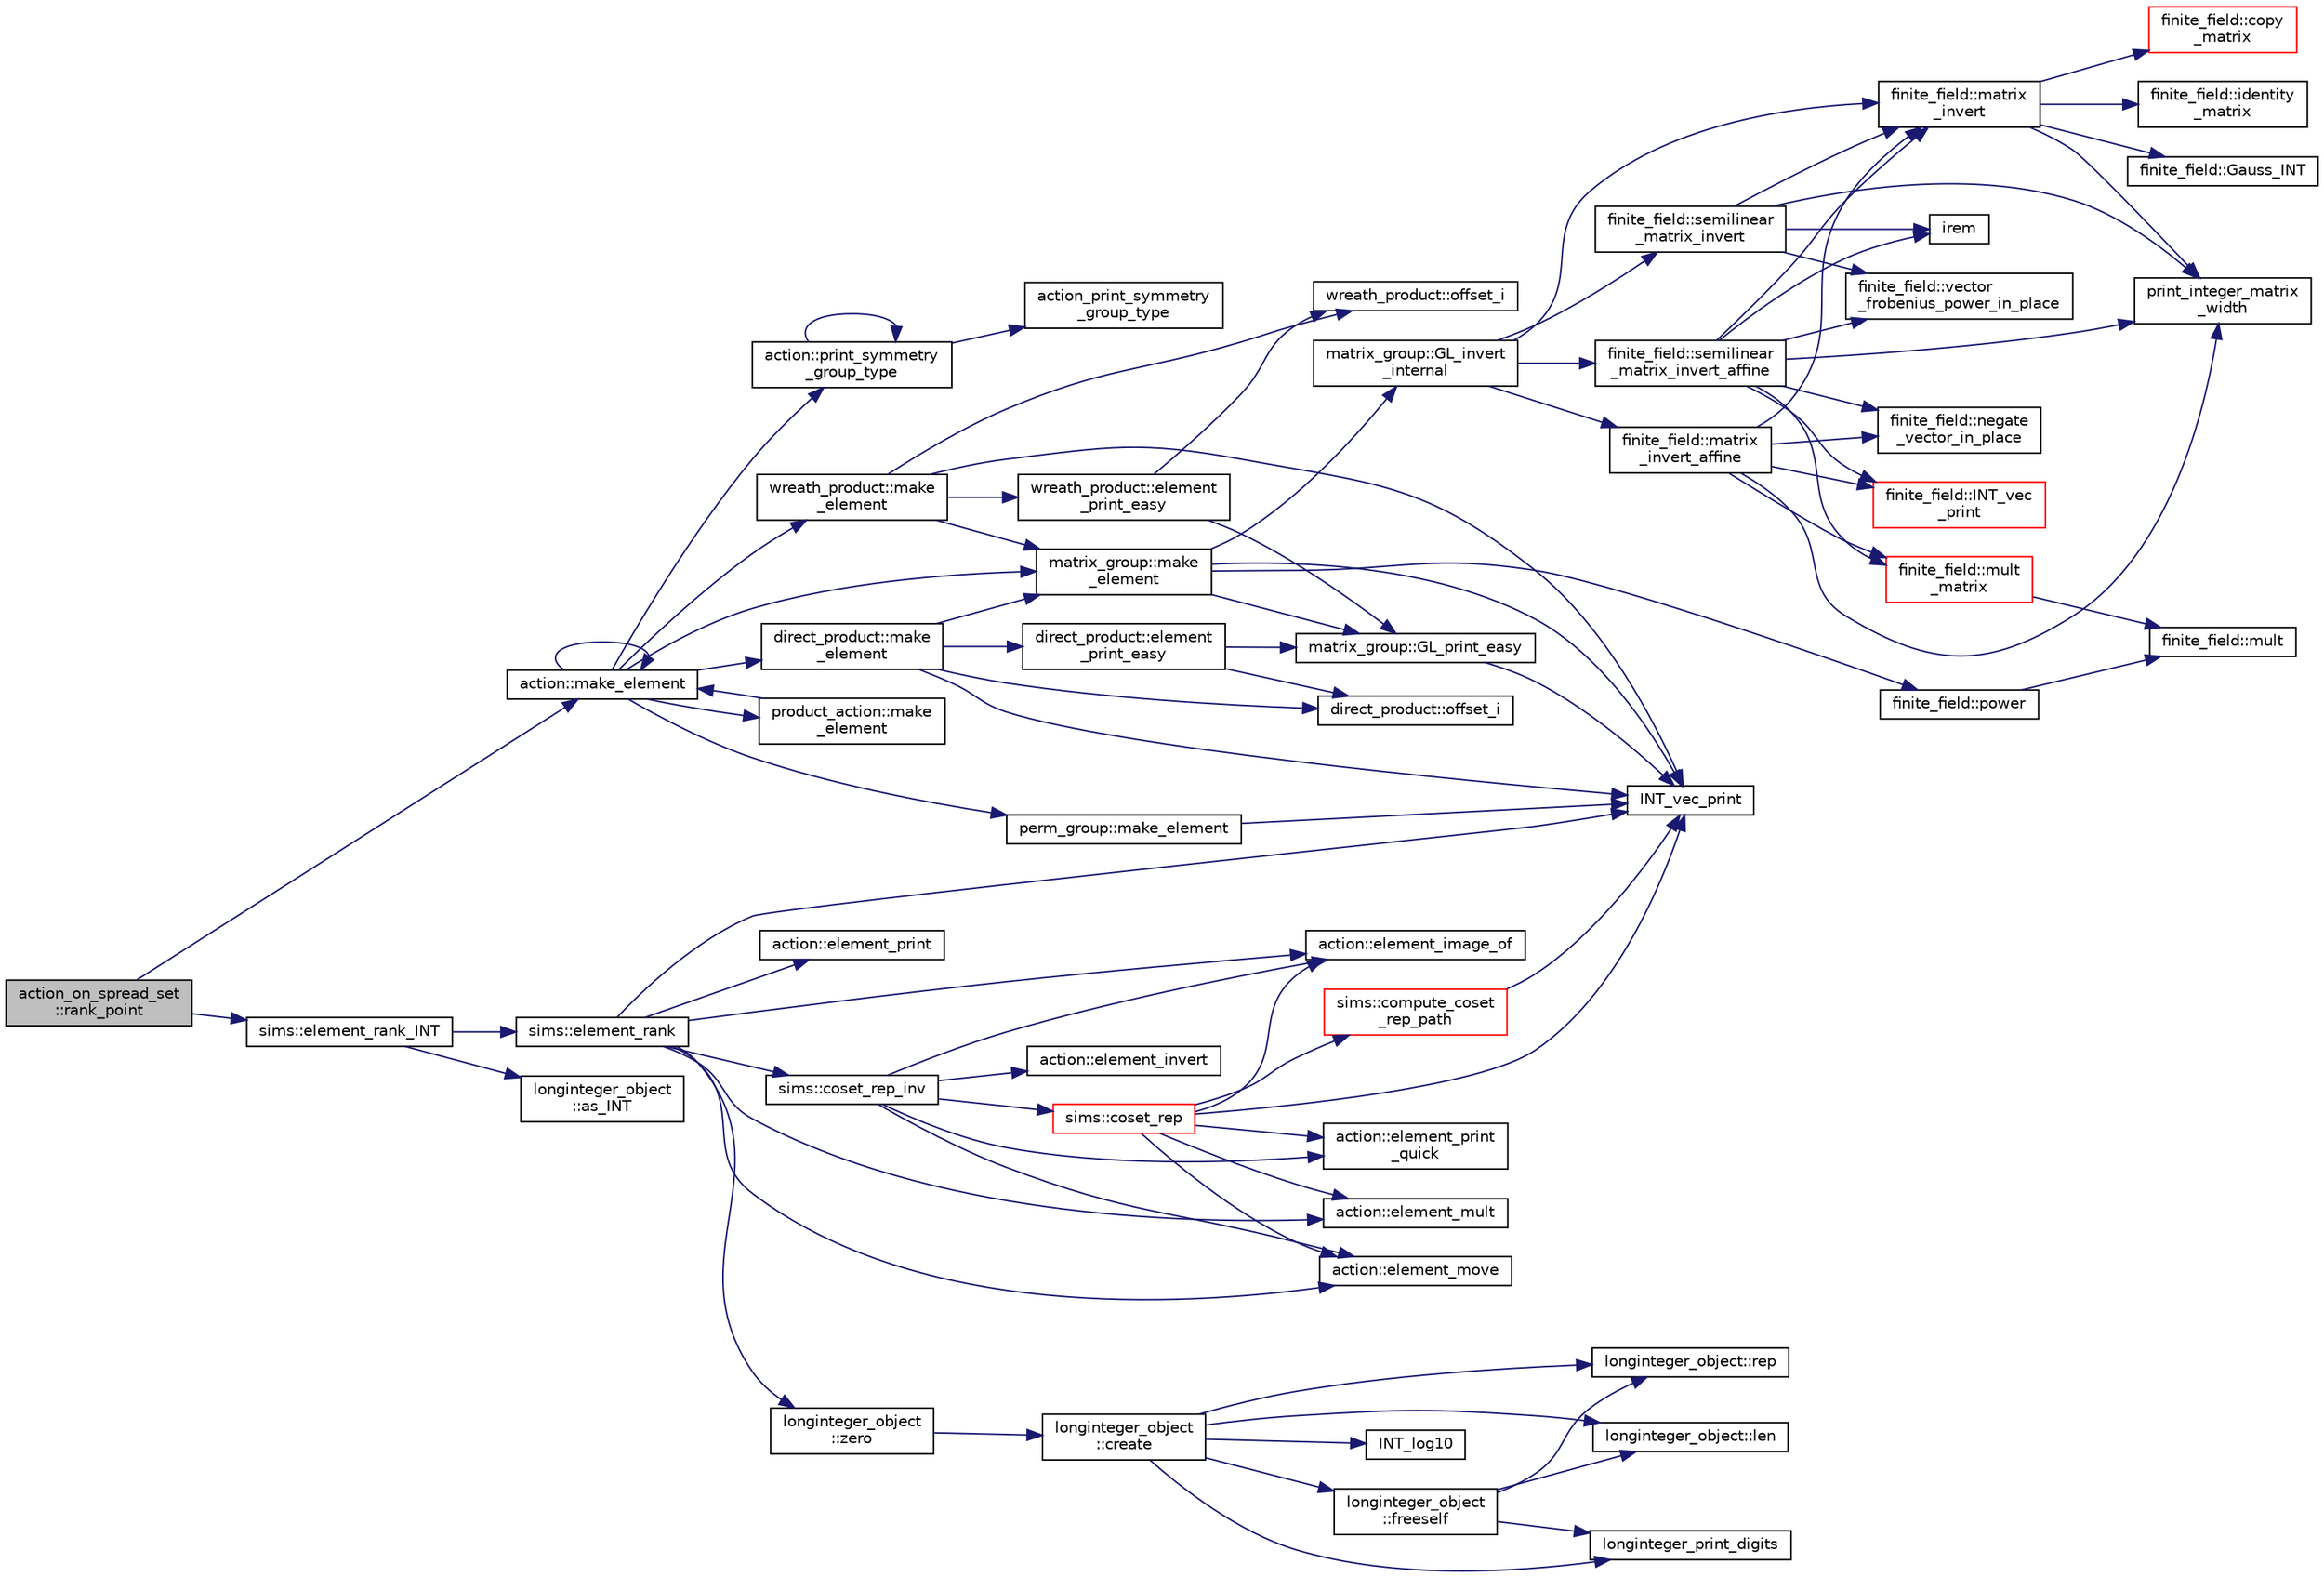 digraph "action_on_spread_set::rank_point"
{
  edge [fontname="Helvetica",fontsize="10",labelfontname="Helvetica",labelfontsize="10"];
  node [fontname="Helvetica",fontsize="10",shape=record];
  rankdir="LR";
  Node739 [label="action_on_spread_set\l::rank_point",height=0.2,width=0.4,color="black", fillcolor="grey75", style="filled", fontcolor="black"];
  Node739 -> Node740 [color="midnightblue",fontsize="10",style="solid",fontname="Helvetica"];
  Node740 [label="action::make_element",height=0.2,width=0.4,color="black", fillcolor="white", style="filled",URL="$d2/d86/classaction.html#a920fa2a27583fb60bae10e7b282cdd1d"];
  Node740 -> Node741 [color="midnightblue",fontsize="10",style="solid",fontname="Helvetica"];
  Node741 [label="product_action::make\l_element",height=0.2,width=0.4,color="black", fillcolor="white", style="filled",URL="$d8/d74/classproduct__action.html#a1d16f9f3a4be7b3ed6ce0825612a3cd8"];
  Node741 -> Node740 [color="midnightblue",fontsize="10",style="solid",fontname="Helvetica"];
  Node740 -> Node740 [color="midnightblue",fontsize="10",style="solid",fontname="Helvetica"];
  Node740 -> Node742 [color="midnightblue",fontsize="10",style="solid",fontname="Helvetica"];
  Node742 [label="matrix_group::make\l_element",height=0.2,width=0.4,color="black", fillcolor="white", style="filled",URL="$d3/ded/classmatrix__group.html#adf67c0031ec58afbbc545e65a1cf6845"];
  Node742 -> Node743 [color="midnightblue",fontsize="10",style="solid",fontname="Helvetica"];
  Node743 [label="INT_vec_print",height=0.2,width=0.4,color="black", fillcolor="white", style="filled",URL="$df/dbf/sajeeb_8_c.html#a79a5901af0b47dd0d694109543c027fe"];
  Node742 -> Node744 [color="midnightblue",fontsize="10",style="solid",fontname="Helvetica"];
  Node744 [label="finite_field::power",height=0.2,width=0.4,color="black", fillcolor="white", style="filled",URL="$df/d5a/classfinite__field.html#a0437871b8f775f0b2d589188d9ad7e61"];
  Node744 -> Node745 [color="midnightblue",fontsize="10",style="solid",fontname="Helvetica"];
  Node745 [label="finite_field::mult",height=0.2,width=0.4,color="black", fillcolor="white", style="filled",URL="$df/d5a/classfinite__field.html#a24fb5917aa6d4d656fd855b7f44a13b0"];
  Node742 -> Node746 [color="midnightblue",fontsize="10",style="solid",fontname="Helvetica"];
  Node746 [label="matrix_group::GL_invert\l_internal",height=0.2,width=0.4,color="black", fillcolor="white", style="filled",URL="$d3/ded/classmatrix__group.html#ab2b9f8046dee535722e07a92ec3ab0b6"];
  Node746 -> Node747 [color="midnightblue",fontsize="10",style="solid",fontname="Helvetica"];
  Node747 [label="finite_field::semilinear\l_matrix_invert",height=0.2,width=0.4,color="black", fillcolor="white", style="filled",URL="$df/d5a/classfinite__field.html#a940fec6a9c31b10eed2e8d37c5472d93"];
  Node747 -> Node748 [color="midnightblue",fontsize="10",style="solid",fontname="Helvetica"];
  Node748 [label="print_integer_matrix\l_width",height=0.2,width=0.4,color="black", fillcolor="white", style="filled",URL="$d5/db4/io__and__os_8h.html#aa78f3e73fc2179251bd15adbcc31573f"];
  Node747 -> Node749 [color="midnightblue",fontsize="10",style="solid",fontname="Helvetica"];
  Node749 [label="finite_field::matrix\l_invert",height=0.2,width=0.4,color="black", fillcolor="white", style="filled",URL="$df/d5a/classfinite__field.html#a4c017c0edc20fefef3da0db4ef4248f7"];
  Node749 -> Node748 [color="midnightblue",fontsize="10",style="solid",fontname="Helvetica"];
  Node749 -> Node750 [color="midnightblue",fontsize="10",style="solid",fontname="Helvetica"];
  Node750 [label="finite_field::copy\l_matrix",height=0.2,width=0.4,color="red", fillcolor="white", style="filled",URL="$df/d5a/classfinite__field.html#a2bfe6d4feabc4f27d253c7702ef9b8cb"];
  Node749 -> Node752 [color="midnightblue",fontsize="10",style="solid",fontname="Helvetica"];
  Node752 [label="finite_field::identity\l_matrix",height=0.2,width=0.4,color="black", fillcolor="white", style="filled",URL="$df/d5a/classfinite__field.html#a4688997f80b8721560bccec986c23413"];
  Node749 -> Node753 [color="midnightblue",fontsize="10",style="solid",fontname="Helvetica"];
  Node753 [label="finite_field::Gauss_INT",height=0.2,width=0.4,color="black", fillcolor="white", style="filled",URL="$df/d5a/classfinite__field.html#adb676d2e80341b53751326e3a58beb11"];
  Node747 -> Node754 [color="midnightblue",fontsize="10",style="solid",fontname="Helvetica"];
  Node754 [label="finite_field::vector\l_frobenius_power_in_place",height=0.2,width=0.4,color="black", fillcolor="white", style="filled",URL="$df/d5a/classfinite__field.html#ab56074024300775d943c7943d845df91"];
  Node747 -> Node755 [color="midnightblue",fontsize="10",style="solid",fontname="Helvetica"];
  Node755 [label="irem",height=0.2,width=0.4,color="black", fillcolor="white", style="filled",URL="$de/dc5/algebra__and__number__theory_8h.html#ae753505dbf1e3a9adaaf2f0893dd8c6c"];
  Node746 -> Node749 [color="midnightblue",fontsize="10",style="solid",fontname="Helvetica"];
  Node746 -> Node756 [color="midnightblue",fontsize="10",style="solid",fontname="Helvetica"];
  Node756 [label="finite_field::semilinear\l_matrix_invert_affine",height=0.2,width=0.4,color="black", fillcolor="white", style="filled",URL="$df/d5a/classfinite__field.html#a23db70e745bf22d230da684440e1fc59"];
  Node756 -> Node748 [color="midnightblue",fontsize="10",style="solid",fontname="Helvetica"];
  Node756 -> Node757 [color="midnightblue",fontsize="10",style="solid",fontname="Helvetica"];
  Node757 [label="finite_field::INT_vec\l_print",height=0.2,width=0.4,color="red", fillcolor="white", style="filled",URL="$df/d5a/classfinite__field.html#a9c33a61dedc197e37b014b6f8dc07f06"];
  Node756 -> Node749 [color="midnightblue",fontsize="10",style="solid",fontname="Helvetica"];
  Node756 -> Node755 [color="midnightblue",fontsize="10",style="solid",fontname="Helvetica"];
  Node756 -> Node754 [color="midnightblue",fontsize="10",style="solid",fontname="Helvetica"];
  Node756 -> Node761 [color="midnightblue",fontsize="10",style="solid",fontname="Helvetica"];
  Node761 [label="finite_field::mult\l_matrix",height=0.2,width=0.4,color="red", fillcolor="white", style="filled",URL="$df/d5a/classfinite__field.html#a48517f15dfd7b21c37e0975855f1ada2"];
  Node761 -> Node745 [color="midnightblue",fontsize="10",style="solid",fontname="Helvetica"];
  Node756 -> Node765 [color="midnightblue",fontsize="10",style="solid",fontname="Helvetica"];
  Node765 [label="finite_field::negate\l_vector_in_place",height=0.2,width=0.4,color="black", fillcolor="white", style="filled",URL="$df/d5a/classfinite__field.html#ad6a305338cfff6d22353ac03c5cd5e03"];
  Node746 -> Node766 [color="midnightblue",fontsize="10",style="solid",fontname="Helvetica"];
  Node766 [label="finite_field::matrix\l_invert_affine",height=0.2,width=0.4,color="black", fillcolor="white", style="filled",URL="$df/d5a/classfinite__field.html#a716c202ca9fcee1911e330f4a5bdba38"];
  Node766 -> Node748 [color="midnightblue",fontsize="10",style="solid",fontname="Helvetica"];
  Node766 -> Node757 [color="midnightblue",fontsize="10",style="solid",fontname="Helvetica"];
  Node766 -> Node749 [color="midnightblue",fontsize="10",style="solid",fontname="Helvetica"];
  Node766 -> Node761 [color="midnightblue",fontsize="10",style="solid",fontname="Helvetica"];
  Node766 -> Node765 [color="midnightblue",fontsize="10",style="solid",fontname="Helvetica"];
  Node742 -> Node767 [color="midnightblue",fontsize="10",style="solid",fontname="Helvetica"];
  Node767 [label="matrix_group::GL_print_easy",height=0.2,width=0.4,color="black", fillcolor="white", style="filled",URL="$d3/ded/classmatrix__group.html#a3e6f5c276210e8132523150fad82c57e"];
  Node767 -> Node743 [color="midnightblue",fontsize="10",style="solid",fontname="Helvetica"];
  Node740 -> Node768 [color="midnightblue",fontsize="10",style="solid",fontname="Helvetica"];
  Node768 [label="wreath_product::make\l_element",height=0.2,width=0.4,color="black", fillcolor="white", style="filled",URL="$d8/dfa/classwreath__product.html#ac47838a579877034b1d2b4cd897625c1"];
  Node768 -> Node743 [color="midnightblue",fontsize="10",style="solid",fontname="Helvetica"];
  Node768 -> Node742 [color="midnightblue",fontsize="10",style="solid",fontname="Helvetica"];
  Node768 -> Node769 [color="midnightblue",fontsize="10",style="solid",fontname="Helvetica"];
  Node769 [label="wreath_product::offset_i",height=0.2,width=0.4,color="black", fillcolor="white", style="filled",URL="$d8/dfa/classwreath__product.html#a081d6eed767bdd84bc74e555815641c6"];
  Node768 -> Node770 [color="midnightblue",fontsize="10",style="solid",fontname="Helvetica"];
  Node770 [label="wreath_product::element\l_print_easy",height=0.2,width=0.4,color="black", fillcolor="white", style="filled",URL="$d8/dfa/classwreath__product.html#aa1e82da5d4c019c0756b8ebf417ee9dc"];
  Node770 -> Node767 [color="midnightblue",fontsize="10",style="solid",fontname="Helvetica"];
  Node770 -> Node769 [color="midnightblue",fontsize="10",style="solid",fontname="Helvetica"];
  Node740 -> Node771 [color="midnightblue",fontsize="10",style="solid",fontname="Helvetica"];
  Node771 [label="direct_product::make\l_element",height=0.2,width=0.4,color="black", fillcolor="white", style="filled",URL="$dc/daf/classdirect__product.html#a776efa4be66f9b0481d1f012a14c9dde"];
  Node771 -> Node743 [color="midnightblue",fontsize="10",style="solid",fontname="Helvetica"];
  Node771 -> Node742 [color="midnightblue",fontsize="10",style="solid",fontname="Helvetica"];
  Node771 -> Node772 [color="midnightblue",fontsize="10",style="solid",fontname="Helvetica"];
  Node772 [label="direct_product::offset_i",height=0.2,width=0.4,color="black", fillcolor="white", style="filled",URL="$dc/daf/classdirect__product.html#a2ec3643bd7223e53c00451d1fe832f20"];
  Node771 -> Node773 [color="midnightblue",fontsize="10",style="solid",fontname="Helvetica"];
  Node773 [label="direct_product::element\l_print_easy",height=0.2,width=0.4,color="black", fillcolor="white", style="filled",URL="$dc/daf/classdirect__product.html#a532daead19e5c7977ce9928dafab79ac"];
  Node773 -> Node767 [color="midnightblue",fontsize="10",style="solid",fontname="Helvetica"];
  Node773 -> Node772 [color="midnightblue",fontsize="10",style="solid",fontname="Helvetica"];
  Node740 -> Node774 [color="midnightblue",fontsize="10",style="solid",fontname="Helvetica"];
  Node774 [label="perm_group::make_element",height=0.2,width=0.4,color="black", fillcolor="white", style="filled",URL="$df/d0a/classperm__group.html#a52c1c9e55966809c1e30aad80df87774"];
  Node774 -> Node743 [color="midnightblue",fontsize="10",style="solid",fontname="Helvetica"];
  Node740 -> Node775 [color="midnightblue",fontsize="10",style="solid",fontname="Helvetica"];
  Node775 [label="action::print_symmetry\l_group_type",height=0.2,width=0.4,color="black", fillcolor="white", style="filled",URL="$d2/d86/classaction.html#aed811766c7e64fe2c853df8b0b67aa6e"];
  Node775 -> Node776 [color="midnightblue",fontsize="10",style="solid",fontname="Helvetica"];
  Node776 [label="action_print_symmetry\l_group_type",height=0.2,width=0.4,color="black", fillcolor="white", style="filled",URL="$d5/d90/action__global_8_c.html#a03666b9440c4962148eba7905b9f843c"];
  Node775 -> Node775 [color="midnightblue",fontsize="10",style="solid",fontname="Helvetica"];
  Node739 -> Node777 [color="midnightblue",fontsize="10",style="solid",fontname="Helvetica"];
  Node777 [label="sims::element_rank_INT",height=0.2,width=0.4,color="black", fillcolor="white", style="filled",URL="$d9/df3/classsims.html#a8ff29017c518c9ed459a7ea9eade2974"];
  Node777 -> Node778 [color="midnightblue",fontsize="10",style="solid",fontname="Helvetica"];
  Node778 [label="sims::element_rank",height=0.2,width=0.4,color="black", fillcolor="white", style="filled",URL="$d9/df3/classsims.html#a00fb332192d01becb17b6a059482fc8d"];
  Node778 -> Node779 [color="midnightblue",fontsize="10",style="solid",fontname="Helvetica"];
  Node779 [label="action::element_move",height=0.2,width=0.4,color="black", fillcolor="white", style="filled",URL="$d2/d86/classaction.html#a550947491bbb534d3d7951f50198a874"];
  Node778 -> Node780 [color="midnightblue",fontsize="10",style="solid",fontname="Helvetica"];
  Node780 [label="longinteger_object\l::zero",height=0.2,width=0.4,color="black", fillcolor="white", style="filled",URL="$dd/d7e/classlonginteger__object.html#a6cdf946c2eb5e3e71ffb534716fa8a86"];
  Node780 -> Node781 [color="midnightblue",fontsize="10",style="solid",fontname="Helvetica"];
  Node781 [label="longinteger_object\l::create",height=0.2,width=0.4,color="black", fillcolor="white", style="filled",URL="$dd/d7e/classlonginteger__object.html#a95d2eebc60849c3963a49298b1f498c2"];
  Node781 -> Node782 [color="midnightblue",fontsize="10",style="solid",fontname="Helvetica"];
  Node782 [label="longinteger_object\l::freeself",height=0.2,width=0.4,color="black", fillcolor="white", style="filled",URL="$dd/d7e/classlonginteger__object.html#a06450f8c4795d81da6d680830ef958a1"];
  Node782 -> Node783 [color="midnightblue",fontsize="10",style="solid",fontname="Helvetica"];
  Node783 [label="longinteger_print_digits",height=0.2,width=0.4,color="black", fillcolor="white", style="filled",URL="$de/dc5/algebra__and__number__theory_8h.html#ac2bac7b12f5b6440b8dad275cd7a157d"];
  Node782 -> Node784 [color="midnightblue",fontsize="10",style="solid",fontname="Helvetica"];
  Node784 [label="longinteger_object::rep",height=0.2,width=0.4,color="black", fillcolor="white", style="filled",URL="$dd/d7e/classlonginteger__object.html#a3ecaf12738cc721d281c416503f241e2"];
  Node782 -> Node785 [color="midnightblue",fontsize="10",style="solid",fontname="Helvetica"];
  Node785 [label="longinteger_object::len",height=0.2,width=0.4,color="black", fillcolor="white", style="filled",URL="$dd/d7e/classlonginteger__object.html#a0bfeae35be8a6fd44ed7f76413596ab1"];
  Node781 -> Node786 [color="midnightblue",fontsize="10",style="solid",fontname="Helvetica"];
  Node786 [label="INT_log10",height=0.2,width=0.4,color="black", fillcolor="white", style="filled",URL="$de/dc5/algebra__and__number__theory_8h.html#a98bc0a6c562370a355165d2538dac250"];
  Node781 -> Node783 [color="midnightblue",fontsize="10",style="solid",fontname="Helvetica"];
  Node781 -> Node784 [color="midnightblue",fontsize="10",style="solid",fontname="Helvetica"];
  Node781 -> Node785 [color="midnightblue",fontsize="10",style="solid",fontname="Helvetica"];
  Node778 -> Node787 [color="midnightblue",fontsize="10",style="solid",fontname="Helvetica"];
  Node787 [label="action::element_image_of",height=0.2,width=0.4,color="black", fillcolor="white", style="filled",URL="$d2/d86/classaction.html#ae09559d4537a048fc860f8a74a31393d"];
  Node778 -> Node743 [color="midnightblue",fontsize="10",style="solid",fontname="Helvetica"];
  Node778 -> Node788 [color="midnightblue",fontsize="10",style="solid",fontname="Helvetica"];
  Node788 [label="action::element_print",height=0.2,width=0.4,color="black", fillcolor="white", style="filled",URL="$d2/d86/classaction.html#ae38c3ef3c1125213733d63c6fc3c40cd"];
  Node778 -> Node789 [color="midnightblue",fontsize="10",style="solid",fontname="Helvetica"];
  Node789 [label="sims::coset_rep_inv",height=0.2,width=0.4,color="black", fillcolor="white", style="filled",URL="$d9/df3/classsims.html#a388f523d4ec997fce4e9ede924de99b9"];
  Node789 -> Node790 [color="midnightblue",fontsize="10",style="solid",fontname="Helvetica"];
  Node790 [label="sims::coset_rep",height=0.2,width=0.4,color="red", fillcolor="white", style="filled",URL="$d9/df3/classsims.html#a3d669dba4d005cd2399388f27f44cd04"];
  Node790 -> Node791 [color="midnightblue",fontsize="10",style="solid",fontname="Helvetica"];
  Node791 [label="sims::compute_coset\l_rep_path",height=0.2,width=0.4,color="red", fillcolor="white", style="filled",URL="$d9/df3/classsims.html#a22a53a24eb86dcfe54cb3588776a4d96"];
  Node791 -> Node743 [color="midnightblue",fontsize="10",style="solid",fontname="Helvetica"];
  Node790 -> Node743 [color="midnightblue",fontsize="10",style="solid",fontname="Helvetica"];
  Node790 -> Node795 [color="midnightblue",fontsize="10",style="solid",fontname="Helvetica"];
  Node795 [label="action::element_print\l_quick",height=0.2,width=0.4,color="black", fillcolor="white", style="filled",URL="$d2/d86/classaction.html#a4844680cf6750396f76494a28655265b"];
  Node790 -> Node796 [color="midnightblue",fontsize="10",style="solid",fontname="Helvetica"];
  Node796 [label="action::element_mult",height=0.2,width=0.4,color="black", fillcolor="white", style="filled",URL="$d2/d86/classaction.html#ae9e36b2cae1f0f7bd7144097fa9a34b3"];
  Node790 -> Node779 [color="midnightblue",fontsize="10",style="solid",fontname="Helvetica"];
  Node790 -> Node787 [color="midnightblue",fontsize="10",style="solid",fontname="Helvetica"];
  Node789 -> Node795 [color="midnightblue",fontsize="10",style="solid",fontname="Helvetica"];
  Node789 -> Node787 [color="midnightblue",fontsize="10",style="solid",fontname="Helvetica"];
  Node789 -> Node797 [color="midnightblue",fontsize="10",style="solid",fontname="Helvetica"];
  Node797 [label="action::element_invert",height=0.2,width=0.4,color="black", fillcolor="white", style="filled",URL="$d2/d86/classaction.html#aa4bd01e338497714586636751fcef436"];
  Node789 -> Node779 [color="midnightblue",fontsize="10",style="solid",fontname="Helvetica"];
  Node778 -> Node796 [color="midnightblue",fontsize="10",style="solid",fontname="Helvetica"];
  Node777 -> Node798 [color="midnightblue",fontsize="10",style="solid",fontname="Helvetica"];
  Node798 [label="longinteger_object\l::as_INT",height=0.2,width=0.4,color="black", fillcolor="white", style="filled",URL="$dd/d7e/classlonginteger__object.html#afb992d4679a6741acc63c8bcba27971e"];
}
